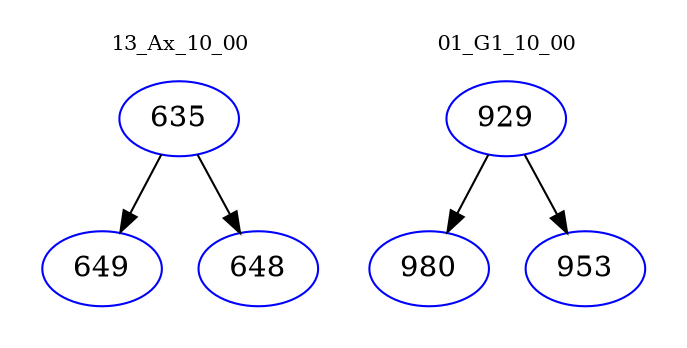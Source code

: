 digraph{
subgraph cluster_0 {
color = white
label = "13_Ax_10_00";
fontsize=10;
T0_635 [label="635", color="blue"]
T0_635 -> T0_649 [color="black"]
T0_649 [label="649", color="blue"]
T0_635 -> T0_648 [color="black"]
T0_648 [label="648", color="blue"]
}
subgraph cluster_1 {
color = white
label = "01_G1_10_00";
fontsize=10;
T1_929 [label="929", color="blue"]
T1_929 -> T1_980 [color="black"]
T1_980 [label="980", color="blue"]
T1_929 -> T1_953 [color="black"]
T1_953 [label="953", color="blue"]
}
}
